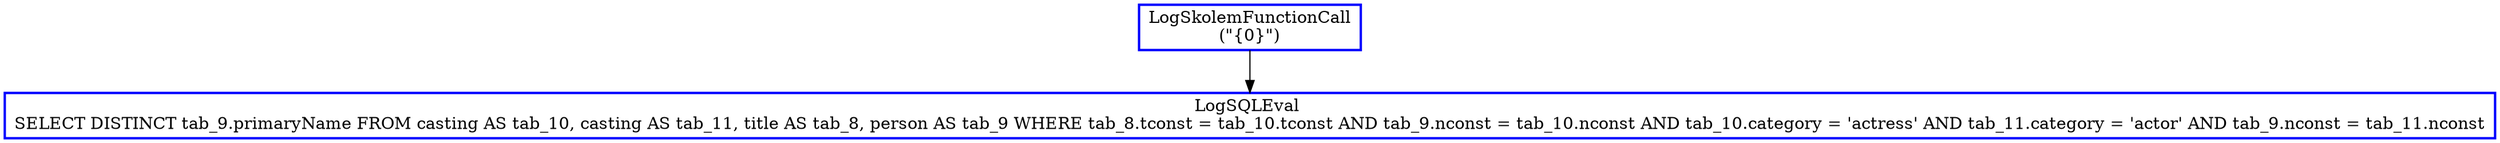 digraph  g{
node [shape=rectangle, color=black, fontcolor=black, style=bold]
0 [label="LogSkolemFunctionCall
(\"{0}\")" , color = blue] ; 
1 [label="LogSQLEval 
SELECT DISTINCT tab_9.primaryName FROM casting AS tab_10, casting AS tab_11, title AS tab_8, person AS tab_9 WHERE tab_8.tconst = tab_10.tconst AND tab_9.nconst = tab_10.nconst AND tab_10.category = 'actress' AND tab_11.category = 'actor' AND tab_9.nconst = tab_11.nconst", color = blue] ; 
0 -> 1 ; 
}

